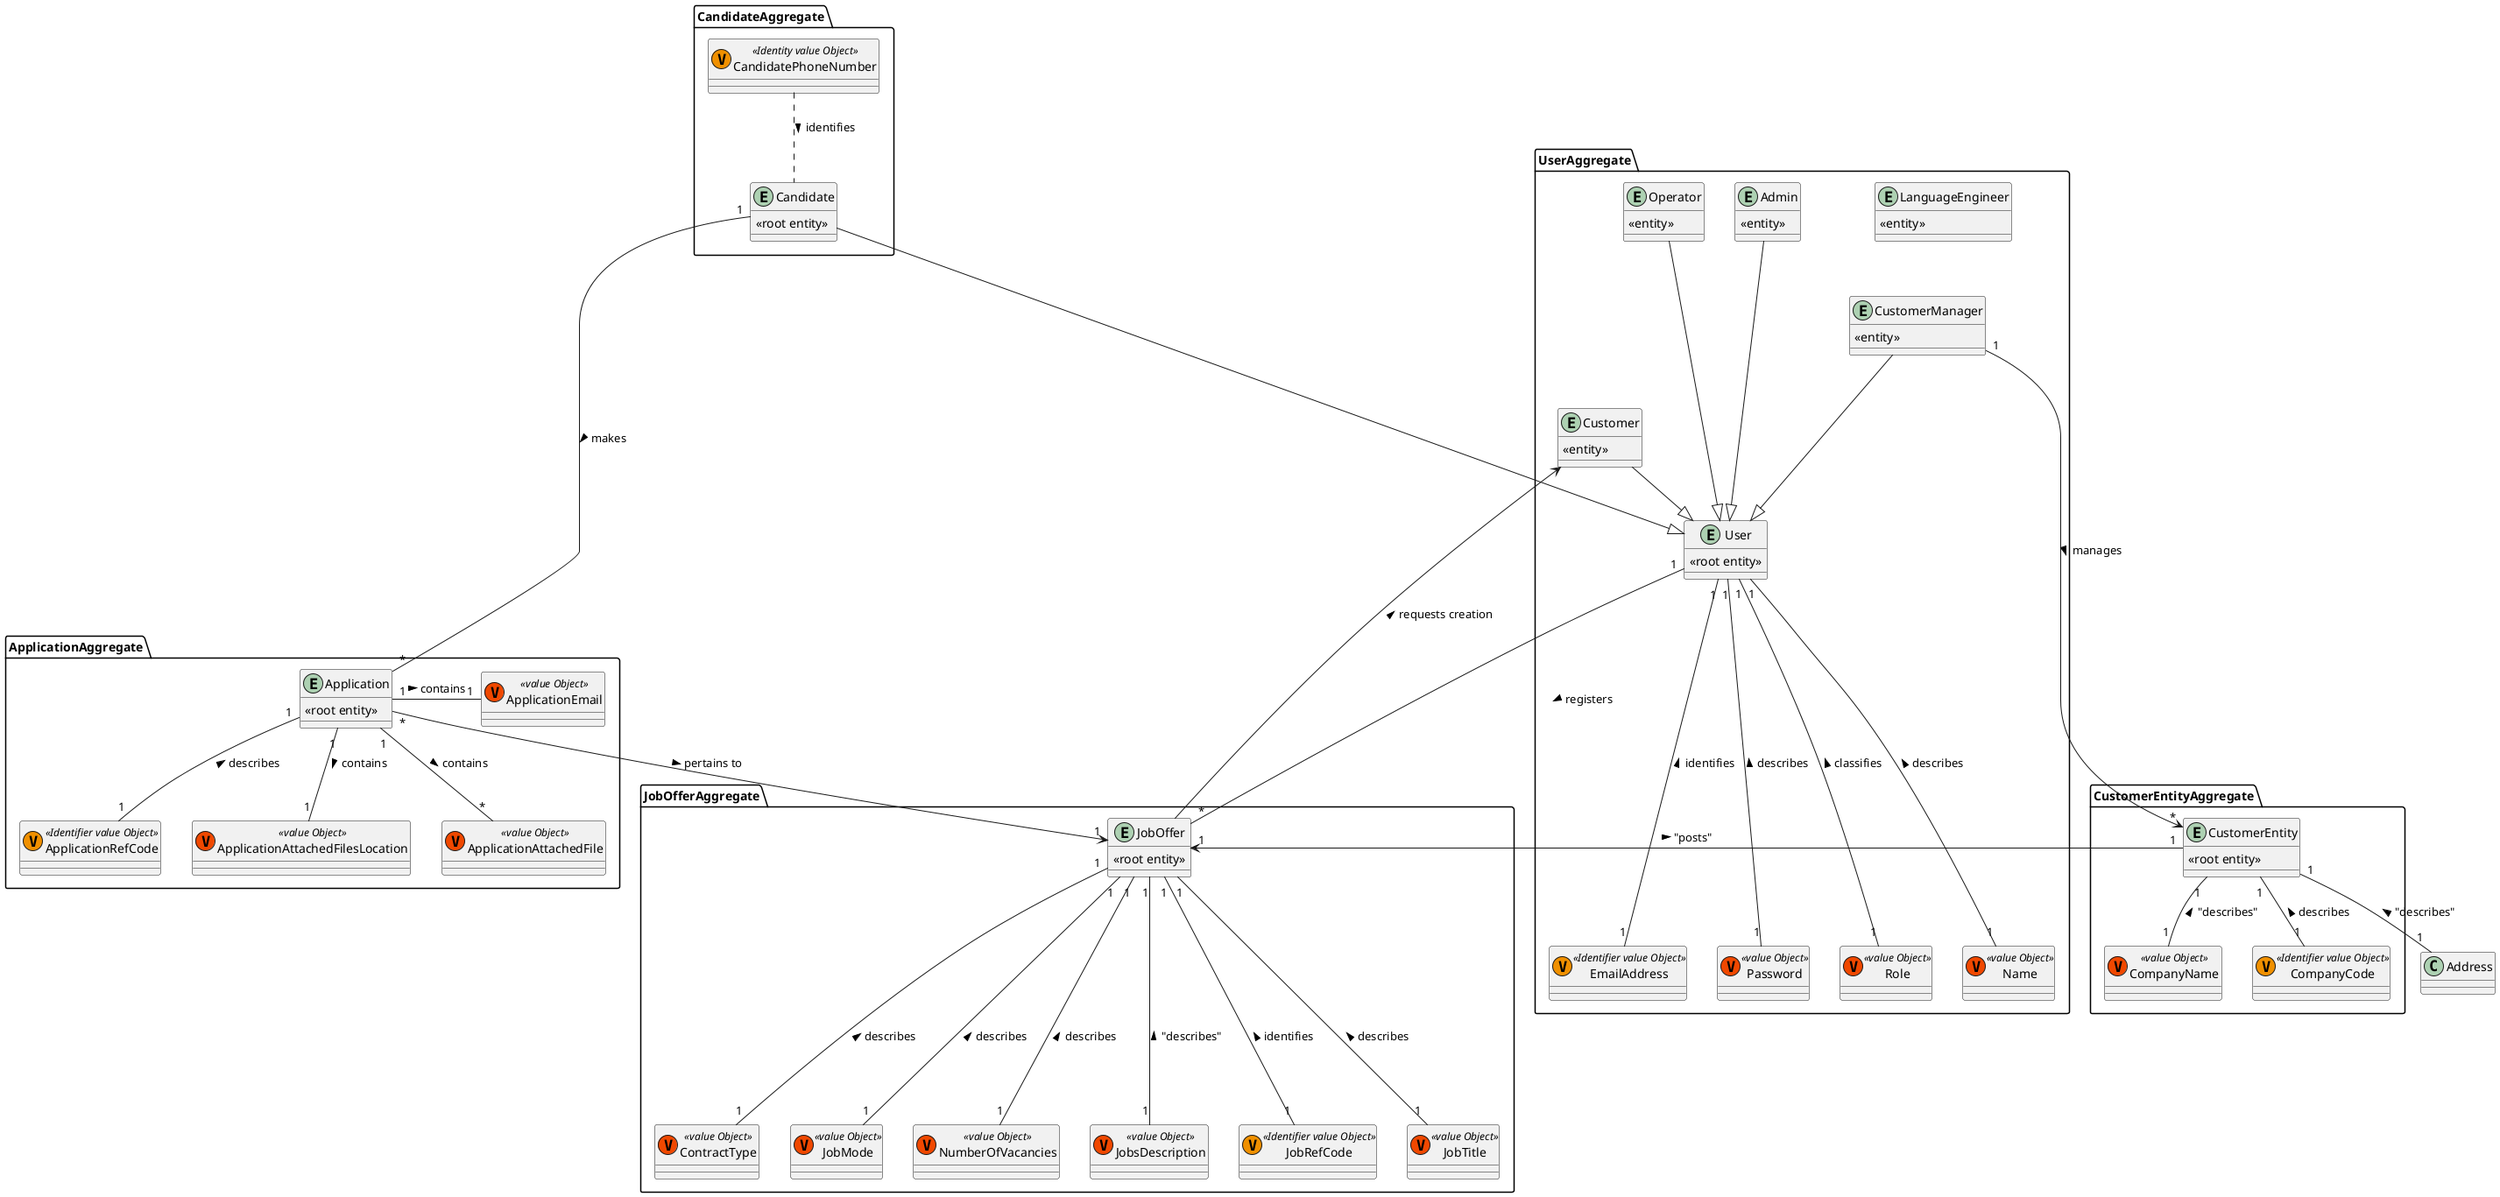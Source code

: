 @startuml US1005_DM_Excerpt

package UserAggregate{
	Entity LanguageEngineer {
		<<entity>>
	}
	Entity Admin {
		<<entity>>
	}
	Entity CustomerManager {
		<<entity>>
	}
	Entity Operator {
		<<entity>>
	}
	Entity Customer {
		<<entity>>
	}
	class EmailAddress <<(V,#f09000) Identifier value Object>> {}
	Entity User {
		<<root entity>>
	}
	Class Password <<(V,#f04800) value Object>> {
	}
	Class Role  <<(V,#f04800) value Object>>{
	}
	Class Name <<(V,#f04800) value Object>> {
	}
}

package JobOfferAggregate{
	Entity JobOffer {
		<<root entity>>
	}
	Class JobRefCode <<(V, #f09000) Identifier value Object>> {
	}
	Class JobTitle <<(V,#f04800) value Object>> {
	}
	Class ContractType  <<(V,#f04800) value Object>>{
	}
	Class JobMode <<(V,#f04800) value Object>> {
	}
	Class NumberOfVacancies <<(V,#f04800) value Object>> {
	}
	Class JobsDescription <<(V,#f04800) value Object>> {
	}
}

Package CustomerEntityAggregate{
	Entity CustomerEntity {
		<<root entity>>
	}
	Class CompanyName <<(V,#f04800) value Object>> {
	}
	Class CompanyCode <<(V,#f09000) Identifier value Object>> {
	}
}

Package ApplicationAggregate{
	Entity Application  {
		<<root entity>>
	}
	Class ApplicationAttachedFile <<(V,#f04800) value Object>> {
	}
	Class ApplicationRefCode <<(V,#f09000) Identifier value Object>> {
	}
	Class ApplicationAttachedFilesLocation <<(V,#f04800) value Object>> {
	}
	Class ApplicationEmail <<(V,#f04800) value Object>> {
	}
}
Package CandidateAggregate{
	Entity Candidate {
		<<root entity>>
	}
	Class CandidatePhoneNumber <<(V,#f09000) Identity value Object>> {
	}
}

CandidatePhoneNumber .- Candidate : > identifies

Application "*" --> "1" JobOffer : > pertains to
Application "1" - "1" ApplicationEmail : > contains
Application "1" -- "1" ApplicationRefCode : describes <
Application "1" -- "*" ApplicationAttachedFile : > contains
Application "1" -- "1" ApplicationAttachedFilesLocation : > contains
Candidate "1" ----- "*" Application : > makes
CustomerEntity "1" -- "1" CompanyName : "describes" <
CustomerEntity "1" -- "1" CompanyCode : describes <
User "1" ---- "1" EmailAddress : identifies <
CustomerEntity "1" -- "1" Address : "describes" <
JobOffer "1" <- "1" CustomerEntity : > "posts"
User "1" ---- "1" Role : classifies <
User "1" ---- "1" Name : describes <
JobOffer "1" ---- "1" JobRefCode : identifies <
JobOffer "1" ---- "1" JobTitle : describes <
JobOffer "1" ---- "1" ContractType : describes <
JobOffer "1" ---- "1" JobMode : describes <
JobOffer "1" ---- "1" NumberOfVacancies : describes <
JobOffer "1" ---- "1" JobsDescription : "describes" <
Admin  ----|> User
CustomerManager ---|> User
User "1" ---- "1" Password : describes <
CustomerManager "1" ----> "*" CustomerEntity : > manages
User "1" -- "*" JobOffer : > registers
Operator ----|> User
Customer --|> User
Candidate --|> User
Customer <---- JobOffer : < requests creation
@enduml